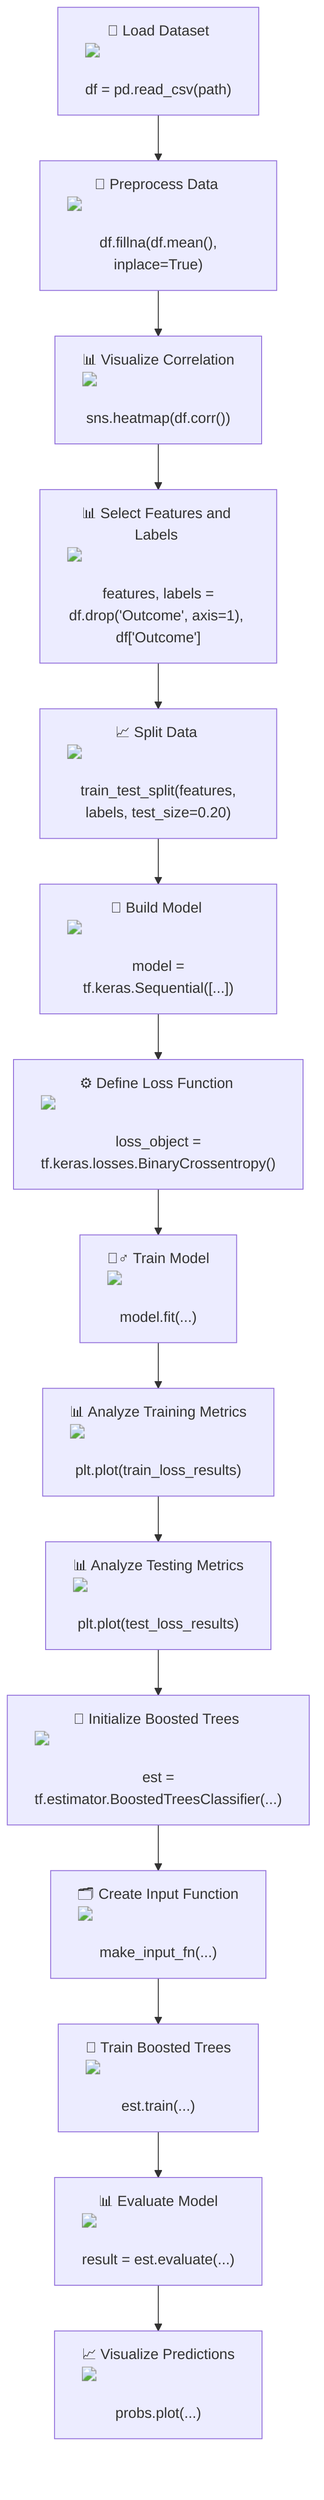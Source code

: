 graph TD;

    A["📂 Load Dataset <img src='file.svg'/> <br/> df = pd.read_csv(path)"] --> B["🔧 Preprocess Data <img src='column_split.svg'/> <br/> df.fillna(df.mean(), inplace=True)"]
    B --> C["📊 Visualize Correlation <img src='heatmap_template.svg'/> <br/> sns.heatmap(df.corr())"]
    C --> D["📊 Select Features and Labels <img src='table.svg'/> <br/> features, labels = df.drop('Outcome', axis=1), df['Outcome']"]
    D --> E["📈 Split Data <img src='row_split.svg'/> <br/> train_test_split(features, labels, test_size=0.20)"]
    
    E --> F["🧠 Build Model <img src='brain.svg'/> <br/> model = tf.keras.Sequential([...])"]
    F --> G["⚙️ Define Loss Function <img src='brain.svg'/> <br/> loss_object = tf.keras.losses.BinaryCrossentropy()"]
    G --> H["🏋️‍♂️ Train Model <img src='brain.svg'/> <br/> model.fit(...)"]
    H --> I["📊 Analyze Training Metrics <img src='lineplot_template.svg'/> <br/> plt.plot(train_loss_results)"]
    I --> J["📊 Analyze Testing Metrics <img src='lineplot_template.svg'/> <br/> plt.plot(test_loss_results)"]

    J --> K["🌲 Initialize Boosted Trees <img src='brain.svg'/> <br/> est = tf.estimator.BoostedTreesClassifier(...)"]
    K --> L["🗂️ Create Input Function <img src='column_split.svg'/> <br/> make_input_fn(...)"]
    L --> M["🚀 Train Boosted Trees <img src='brain.svg'/> <br/> est.train(...)"]
    M --> N["📊 Evaluate Model <img src='hist_template.svg'/> <br/> result = est.evaluate(...)"]
    N --> O["📈 Visualize Predictions <img src='hist_template.svg'/> <br/> probs.plot(...)"]